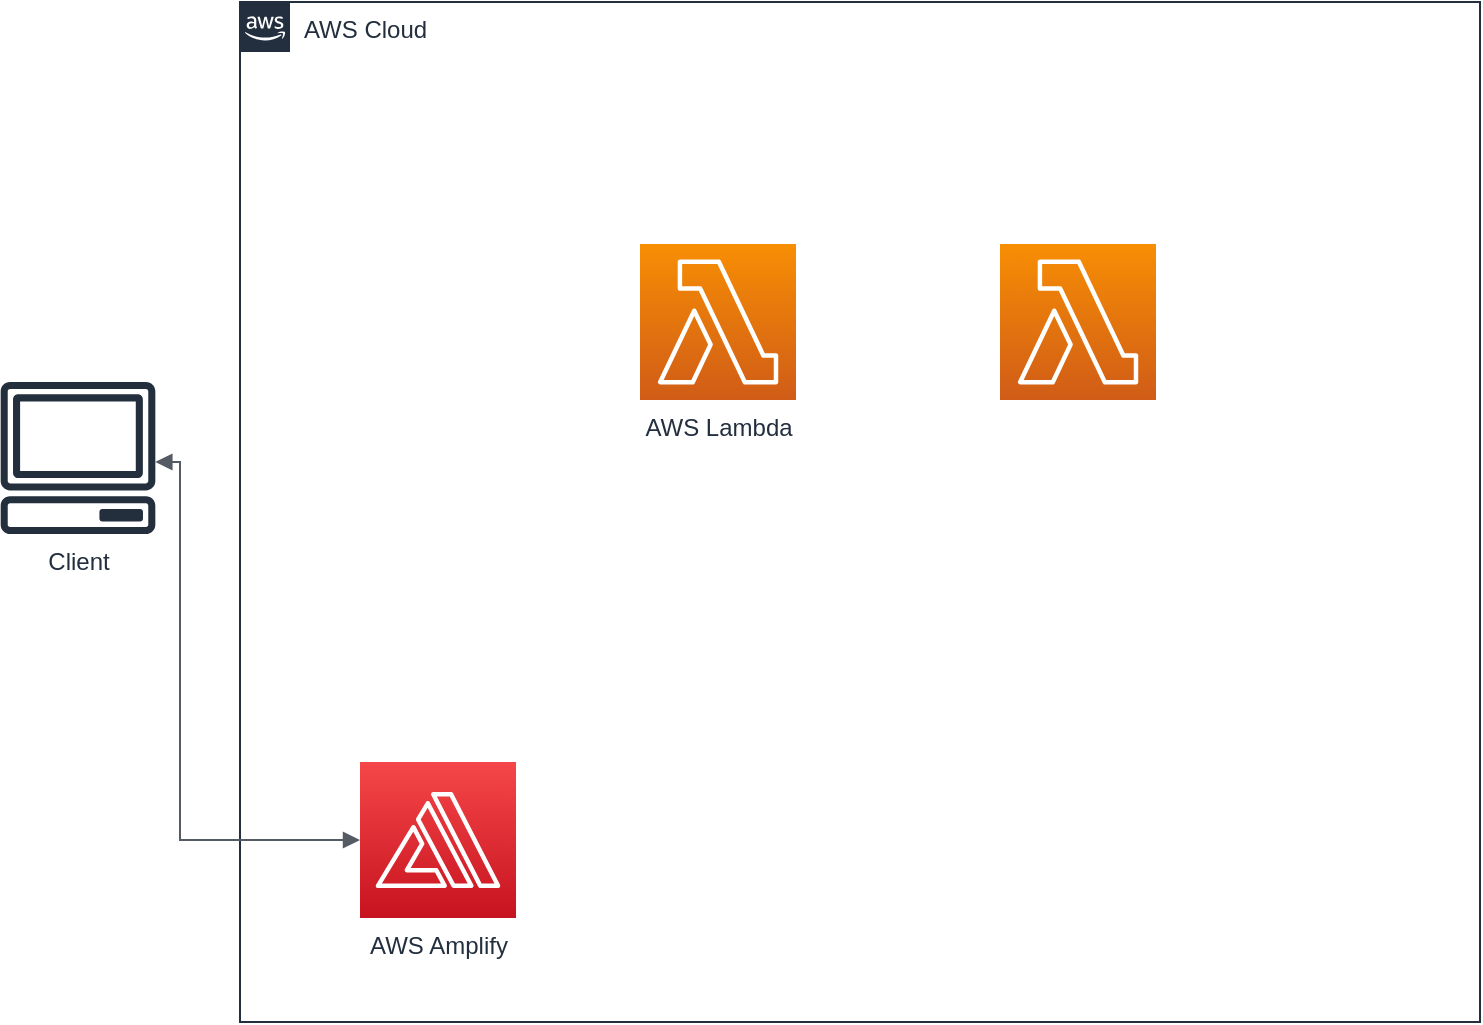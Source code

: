 <mxfile version="20.2.5" type="github"><diagram id="SZGDD71VwLAICZVQOtOs" name="Page-1"><mxGraphModel dx="974" dy="704" grid="1" gridSize="10" guides="1" tooltips="1" connect="1" arrows="1" fold="1" page="1" pageScale="1" pageWidth="827" pageHeight="1169" math="0" shadow="0"><root><mxCell id="0"/><mxCell id="1" parent="0"/><mxCell id="p13_OVtFHIXrPBTtFZ_T-2" value="AWS Cloud" style="points=[[0,0],[0.25,0],[0.5,0],[0.75,0],[1,0],[1,0.25],[1,0.5],[1,0.75],[1,1],[0.75,1],[0.5,1],[0.25,1],[0,1],[0,0.75],[0,0.5],[0,0.25]];outlineConnect=0;gradientColor=none;html=1;whiteSpace=wrap;fontSize=12;fontStyle=0;container=1;pointerEvents=0;collapsible=0;recursiveResize=0;shape=mxgraph.aws4.group;grIcon=mxgraph.aws4.group_aws_cloud_alt;strokeColor=#232F3E;fillColor=none;verticalAlign=top;align=left;spacingLeft=30;fontColor=#232F3E;dashed=0;" vertex="1" parent="1"><mxGeometry x="160" y="80" width="620" height="510" as="geometry"/></mxCell><mxCell id="p13_OVtFHIXrPBTtFZ_T-1" value="" style="sketch=0;points=[[0,0,0],[0.25,0,0],[0.5,0,0],[0.75,0,0],[1,0,0],[0,1,0],[0.25,1,0],[0.5,1,0],[0.75,1,0],[1,1,0],[0,0.25,0],[0,0.5,0],[0,0.75,0],[1,0.25,0],[1,0.5,0],[1,0.75,0]];outlineConnect=0;fontColor=#232F3E;gradientColor=#F78E04;gradientDirection=north;fillColor=#D05C17;strokeColor=#ffffff;dashed=0;verticalLabelPosition=bottom;verticalAlign=top;align=center;html=1;fontSize=12;fontStyle=0;aspect=fixed;shape=mxgraph.aws4.resourceIcon;resIcon=mxgraph.aws4.lambda;" vertex="1" parent="p13_OVtFHIXrPBTtFZ_T-2"><mxGeometry x="380" y="121" width="78" height="78" as="geometry"/></mxCell><mxCell id="p13_OVtFHIXrPBTtFZ_T-5" value="AWS Lambda" style="sketch=0;points=[[0,0,0],[0.25,0,0],[0.5,0,0],[0.75,0,0],[1,0,0],[0,1,0],[0.25,1,0],[0.5,1,0],[0.75,1,0],[1,1,0],[0,0.25,0],[0,0.5,0],[0,0.75,0],[1,0.25,0],[1,0.5,0],[1,0.75,0]];outlineConnect=0;fontColor=#232F3E;gradientColor=#F78E04;gradientDirection=north;fillColor=#D05C17;strokeColor=#ffffff;dashed=0;verticalLabelPosition=bottom;verticalAlign=top;align=center;html=1;fontSize=12;fontStyle=0;aspect=fixed;shape=mxgraph.aws4.resourceIcon;resIcon=mxgraph.aws4.lambda;" vertex="1" parent="p13_OVtFHIXrPBTtFZ_T-2"><mxGeometry x="200" y="121" width="78" height="78" as="geometry"/></mxCell><mxCell id="p13_OVtFHIXrPBTtFZ_T-16" value="AWS Amplify" style="sketch=0;points=[[0,0,0],[0.25,0,0],[0.5,0,0],[0.75,0,0],[1,0,0],[0,1,0],[0.25,1,0],[0.5,1,0],[0.75,1,0],[1,1,0],[0,0.25,0],[0,0.5,0],[0,0.75,0],[1,0.25,0],[1,0.5,0],[1,0.75,0]];outlineConnect=0;fontColor=#232F3E;gradientColor=#F54749;gradientDirection=north;fillColor=#C7131F;strokeColor=#ffffff;dashed=0;verticalLabelPosition=bottom;verticalAlign=top;align=center;html=1;fontSize=12;fontStyle=0;aspect=fixed;shape=mxgraph.aws4.resourceIcon;resIcon=mxgraph.aws4.amplify;" vertex="1" parent="p13_OVtFHIXrPBTtFZ_T-2"><mxGeometry x="60" y="380" width="78" height="78" as="geometry"/></mxCell><mxCell id="p13_OVtFHIXrPBTtFZ_T-15" value="&lt;div&gt;Client&lt;/div&gt;&lt;div&gt;&lt;br&gt;&lt;/div&gt;" style="sketch=0;outlineConnect=0;fontColor=#232F3E;gradientColor=none;fillColor=#232F3D;strokeColor=none;dashed=0;verticalLabelPosition=bottom;verticalAlign=top;align=center;html=1;fontSize=12;fontStyle=0;aspect=fixed;pointerEvents=1;shape=mxgraph.aws4.client;" vertex="1" parent="1"><mxGeometry x="40" y="270" width="78" height="76" as="geometry"/></mxCell><mxCell id="p13_OVtFHIXrPBTtFZ_T-18" value="" style="edgeStyle=orthogonalEdgeStyle;html=1;endArrow=block;elbow=vertical;startArrow=block;startFill=1;endFill=1;strokeColor=#545B64;rounded=0;entryX=0;entryY=0.5;entryDx=0;entryDy=0;entryPerimeter=0;" edge="1" parent="1" source="p13_OVtFHIXrPBTtFZ_T-15" target="p13_OVtFHIXrPBTtFZ_T-16"><mxGeometry width="100" relative="1" as="geometry"><mxPoint x="100" y="310" as="sourcePoint"/><mxPoint x="480" y="340" as="targetPoint"/><Array as="points"><mxPoint x="130" y="310"/><mxPoint x="130" y="499"/></Array></mxGeometry></mxCell></root></mxGraphModel></diagram></mxfile>